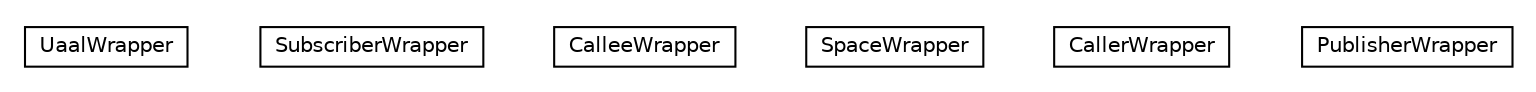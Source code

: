 #!/usr/local/bin/dot
#
# Class diagram 
# Generated by UMLGraph version R5_6-24-gf6e263 (http://www.umlgraph.org/)
#

digraph G {
	edge [fontname="Helvetica",fontsize=10,labelfontname="Helvetica",labelfontsize=10];
	node [fontname="Helvetica",fontsize=10,shape=plaintext];
	nodesep=0.25;
	ranksep=0.5;
	// org.universAAL.ri.rest.manager.wrappers.UaalWrapper
	c1025961 [label=<<table title="org.universAAL.ri.rest.manager.wrappers.UaalWrapper" border="0" cellborder="1" cellspacing="0" cellpadding="2" port="p" href="./UaalWrapper.html">
		<tr><td><table border="0" cellspacing="0" cellpadding="1">
<tr><td align="center" balign="center"> UaalWrapper </td></tr>
		</table></td></tr>
		</table>>, URL="./UaalWrapper.html", fontname="Helvetica", fontcolor="black", fontsize=10.0];
	// org.universAAL.ri.rest.manager.wrappers.SubscriberWrapper
	c1025962 [label=<<table title="org.universAAL.ri.rest.manager.wrappers.SubscriberWrapper" border="0" cellborder="1" cellspacing="0" cellpadding="2" port="p" href="./SubscriberWrapper.html">
		<tr><td><table border="0" cellspacing="0" cellpadding="1">
<tr><td align="center" balign="center"> SubscriberWrapper </td></tr>
		</table></td></tr>
		</table>>, URL="./SubscriberWrapper.html", fontname="Helvetica", fontcolor="black", fontsize=10.0];
	// org.universAAL.ri.rest.manager.wrappers.CalleeWrapper
	c1025963 [label=<<table title="org.universAAL.ri.rest.manager.wrappers.CalleeWrapper" border="0" cellborder="1" cellspacing="0" cellpadding="2" port="p" href="./CalleeWrapper.html">
		<tr><td><table border="0" cellspacing="0" cellpadding="1">
<tr><td align="center" balign="center"> CalleeWrapper </td></tr>
		</table></td></tr>
		</table>>, URL="./CalleeWrapper.html", fontname="Helvetica", fontcolor="black", fontsize=10.0];
	// org.universAAL.ri.rest.manager.wrappers.SpaceWrapper
	c1025964 [label=<<table title="org.universAAL.ri.rest.manager.wrappers.SpaceWrapper" border="0" cellborder="1" cellspacing="0" cellpadding="2" port="p" href="./SpaceWrapper.html">
		<tr><td><table border="0" cellspacing="0" cellpadding="1">
<tr><td align="center" balign="center"> SpaceWrapper </td></tr>
		</table></td></tr>
		</table>>, URL="./SpaceWrapper.html", fontname="Helvetica", fontcolor="black", fontsize=10.0];
	// org.universAAL.ri.rest.manager.wrappers.CallerWrapper
	c1025965 [label=<<table title="org.universAAL.ri.rest.manager.wrappers.CallerWrapper" border="0" cellborder="1" cellspacing="0" cellpadding="2" port="p" href="./CallerWrapper.html">
		<tr><td><table border="0" cellspacing="0" cellpadding="1">
<tr><td align="center" balign="center"> CallerWrapper </td></tr>
		</table></td></tr>
		</table>>, URL="./CallerWrapper.html", fontname="Helvetica", fontcolor="black", fontsize=10.0];
	// org.universAAL.ri.rest.manager.wrappers.PublisherWrapper
	c1025966 [label=<<table title="org.universAAL.ri.rest.manager.wrappers.PublisherWrapper" border="0" cellborder="1" cellspacing="0" cellpadding="2" port="p" href="./PublisherWrapper.html">
		<tr><td><table border="0" cellspacing="0" cellpadding="1">
<tr><td align="center" balign="center"> PublisherWrapper </td></tr>
		</table></td></tr>
		</table>>, URL="./PublisherWrapper.html", fontname="Helvetica", fontcolor="black", fontsize=10.0];
}

